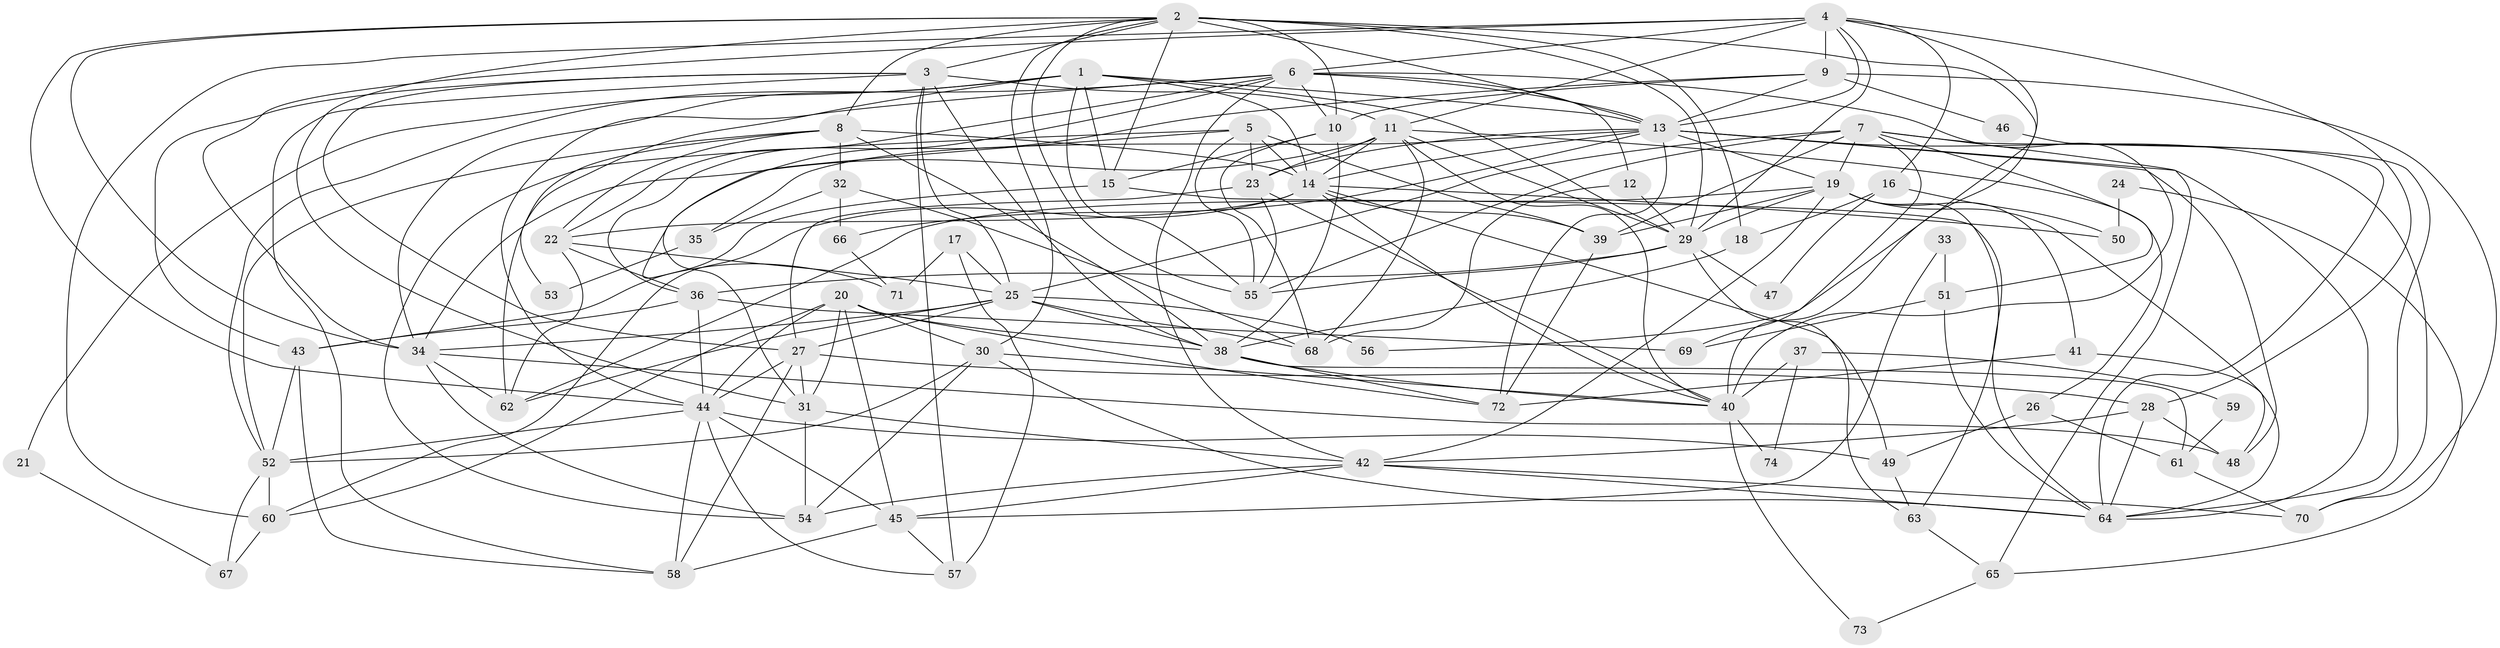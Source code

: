 // original degree distribution, {5: 0.22972972972972974, 3: 0.25, 4: 0.25675675675675674, 6: 0.08783783783783784, 2: 0.14189189189189189, 7: 0.02027027027027027, 9: 0.013513513513513514}
// Generated by graph-tools (version 1.1) at 2025/36/03/09/25 02:36:24]
// undirected, 74 vertices, 204 edges
graph export_dot {
graph [start="1"]
  node [color=gray90,style=filled];
  1;
  2;
  3;
  4;
  5;
  6;
  7;
  8;
  9;
  10;
  11;
  12;
  13;
  14;
  15;
  16;
  17;
  18;
  19;
  20;
  21;
  22;
  23;
  24;
  25;
  26;
  27;
  28;
  29;
  30;
  31;
  32;
  33;
  34;
  35;
  36;
  37;
  38;
  39;
  40;
  41;
  42;
  43;
  44;
  45;
  46;
  47;
  48;
  49;
  50;
  51;
  52;
  53;
  54;
  55;
  56;
  57;
  58;
  59;
  60;
  61;
  62;
  63;
  64;
  65;
  66;
  67;
  68;
  69;
  70;
  71;
  72;
  73;
  74;
  1 -- 13 [weight=1.0];
  1 -- 14 [weight=1.0];
  1 -- 15 [weight=1.0];
  1 -- 21 [weight=1.0];
  1 -- 29 [weight=1.0];
  1 -- 34 [weight=1.0];
  1 -- 53 [weight=1.0];
  1 -- 55 [weight=1.0];
  2 -- 3 [weight=1.0];
  2 -- 8 [weight=1.0];
  2 -- 10 [weight=1.0];
  2 -- 13 [weight=2.0];
  2 -- 15 [weight=1.0];
  2 -- 18 [weight=1.0];
  2 -- 29 [weight=1.0];
  2 -- 30 [weight=1.0];
  2 -- 31 [weight=1.0];
  2 -- 34 [weight=1.0];
  2 -- 40 [weight=2.0];
  2 -- 44 [weight=1.0];
  2 -- 55 [weight=1.0];
  3 -- 11 [weight=3.0];
  3 -- 25 [weight=1.0];
  3 -- 27 [weight=1.0];
  3 -- 38 [weight=1.0];
  3 -- 43 [weight=1.0];
  3 -- 57 [weight=1.0];
  3 -- 58 [weight=1.0];
  4 -- 6 [weight=2.0];
  4 -- 9 [weight=1.0];
  4 -- 11 [weight=1.0];
  4 -- 13 [weight=1.0];
  4 -- 16 [weight=1.0];
  4 -- 28 [weight=1.0];
  4 -- 29 [weight=1.0];
  4 -- 34 [weight=1.0];
  4 -- 56 [weight=1.0];
  4 -- 60 [weight=1.0];
  5 -- 14 [weight=1.0];
  5 -- 23 [weight=1.0];
  5 -- 31 [weight=1.0];
  5 -- 39 [weight=1.0];
  5 -- 54 [weight=1.0];
  5 -- 55 [weight=1.0];
  6 -- 10 [weight=1.0];
  6 -- 12 [weight=1.0];
  6 -- 13 [weight=1.0];
  6 -- 22 [weight=1.0];
  6 -- 36 [weight=1.0];
  6 -- 40 [weight=1.0];
  6 -- 42 [weight=1.0];
  6 -- 44 [weight=1.0];
  6 -- 52 [weight=1.0];
  7 -- 19 [weight=1.0];
  7 -- 25 [weight=1.0];
  7 -- 39 [weight=1.0];
  7 -- 51 [weight=1.0];
  7 -- 55 [weight=1.0];
  7 -- 64 [weight=1.0];
  7 -- 65 [weight=1.0];
  7 -- 69 [weight=1.0];
  8 -- 14 [weight=1.0];
  8 -- 22 [weight=1.0];
  8 -- 32 [weight=1.0];
  8 -- 38 [weight=2.0];
  8 -- 52 [weight=1.0];
  8 -- 62 [weight=1.0];
  9 -- 10 [weight=1.0];
  9 -- 13 [weight=1.0];
  9 -- 46 [weight=1.0];
  9 -- 70 [weight=1.0];
  9 -- 71 [weight=1.0];
  10 -- 15 [weight=1.0];
  10 -- 38 [weight=1.0];
  10 -- 68 [weight=1.0];
  11 -- 14 [weight=3.0];
  11 -- 23 [weight=1.0];
  11 -- 26 [weight=1.0];
  11 -- 29 [weight=1.0];
  11 -- 34 [weight=1.0];
  11 -- 40 [weight=1.0];
  11 -- 68 [weight=1.0];
  12 -- 29 [weight=1.0];
  12 -- 68 [weight=1.0];
  13 -- 14 [weight=2.0];
  13 -- 19 [weight=1.0];
  13 -- 23 [weight=1.0];
  13 -- 35 [weight=1.0];
  13 -- 48 [weight=2.0];
  13 -- 64 [weight=1.0];
  13 -- 66 [weight=1.0];
  13 -- 70 [weight=1.0];
  13 -- 72 [weight=1.0];
  14 -- 22 [weight=1.0];
  14 -- 39 [weight=1.0];
  14 -- 40 [weight=1.0];
  14 -- 49 [weight=1.0];
  14 -- 50 [weight=1.0];
  14 -- 60 [weight=1.0];
  15 -- 43 [weight=1.0];
  15 -- 64 [weight=1.0];
  16 -- 18 [weight=1.0];
  16 -- 47 [weight=1.0];
  16 -- 50 [weight=1.0];
  17 -- 25 [weight=1.0];
  17 -- 57 [weight=1.0];
  17 -- 71 [weight=1.0];
  18 -- 38 [weight=1.0];
  19 -- 29 [weight=4.0];
  19 -- 39 [weight=1.0];
  19 -- 41 [weight=1.0];
  19 -- 42 [weight=1.0];
  19 -- 48 [weight=1.0];
  19 -- 62 [weight=1.0];
  19 -- 63 [weight=1.0];
  20 -- 30 [weight=1.0];
  20 -- 31 [weight=1.0];
  20 -- 38 [weight=1.0];
  20 -- 44 [weight=1.0];
  20 -- 45 [weight=1.0];
  20 -- 60 [weight=1.0];
  20 -- 72 [weight=1.0];
  21 -- 67 [weight=1.0];
  22 -- 25 [weight=1.0];
  22 -- 36 [weight=1.0];
  22 -- 62 [weight=1.0];
  23 -- 27 [weight=1.0];
  23 -- 40 [weight=1.0];
  23 -- 55 [weight=1.0];
  24 -- 50 [weight=1.0];
  24 -- 65 [weight=1.0];
  25 -- 27 [weight=1.0];
  25 -- 34 [weight=1.0];
  25 -- 38 [weight=1.0];
  25 -- 56 [weight=1.0];
  25 -- 62 [weight=1.0];
  25 -- 68 [weight=1.0];
  26 -- 49 [weight=1.0];
  26 -- 61 [weight=1.0];
  27 -- 28 [weight=1.0];
  27 -- 31 [weight=1.0];
  27 -- 44 [weight=1.0];
  27 -- 58 [weight=1.0];
  28 -- 42 [weight=1.0];
  28 -- 48 [weight=1.0];
  28 -- 64 [weight=1.0];
  29 -- 36 [weight=1.0];
  29 -- 47 [weight=1.0];
  29 -- 55 [weight=1.0];
  29 -- 63 [weight=1.0];
  30 -- 40 [weight=1.0];
  30 -- 52 [weight=2.0];
  30 -- 54 [weight=1.0];
  30 -- 64 [weight=1.0];
  31 -- 42 [weight=1.0];
  31 -- 54 [weight=1.0];
  32 -- 35 [weight=1.0];
  32 -- 66 [weight=1.0];
  32 -- 68 [weight=1.0];
  33 -- 45 [weight=1.0];
  33 -- 51 [weight=1.0];
  34 -- 48 [weight=1.0];
  34 -- 54 [weight=1.0];
  34 -- 62 [weight=1.0];
  35 -- 53 [weight=1.0];
  36 -- 43 [weight=1.0];
  36 -- 44 [weight=1.0];
  36 -- 69 [weight=1.0];
  37 -- 40 [weight=1.0];
  37 -- 59 [weight=1.0];
  37 -- 74 [weight=1.0];
  38 -- 40 [weight=1.0];
  38 -- 61 [weight=1.0];
  38 -- 72 [weight=1.0];
  39 -- 72 [weight=1.0];
  40 -- 73 [weight=1.0];
  40 -- 74 [weight=2.0];
  41 -- 64 [weight=1.0];
  41 -- 72 [weight=1.0];
  42 -- 45 [weight=1.0];
  42 -- 54 [weight=1.0];
  42 -- 64 [weight=1.0];
  42 -- 70 [weight=1.0];
  43 -- 52 [weight=1.0];
  43 -- 58 [weight=1.0];
  44 -- 45 [weight=1.0];
  44 -- 49 [weight=1.0];
  44 -- 52 [weight=1.0];
  44 -- 57 [weight=1.0];
  44 -- 58 [weight=1.0];
  45 -- 57 [weight=1.0];
  45 -- 58 [weight=1.0];
  46 -- 64 [weight=1.0];
  49 -- 63 [weight=1.0];
  51 -- 64 [weight=1.0];
  51 -- 69 [weight=1.0];
  52 -- 60 [weight=1.0];
  52 -- 67 [weight=1.0];
  59 -- 61 [weight=1.0];
  60 -- 67 [weight=1.0];
  61 -- 70 [weight=1.0];
  63 -- 65 [weight=1.0];
  65 -- 73 [weight=1.0];
  66 -- 71 [weight=1.0];
}
